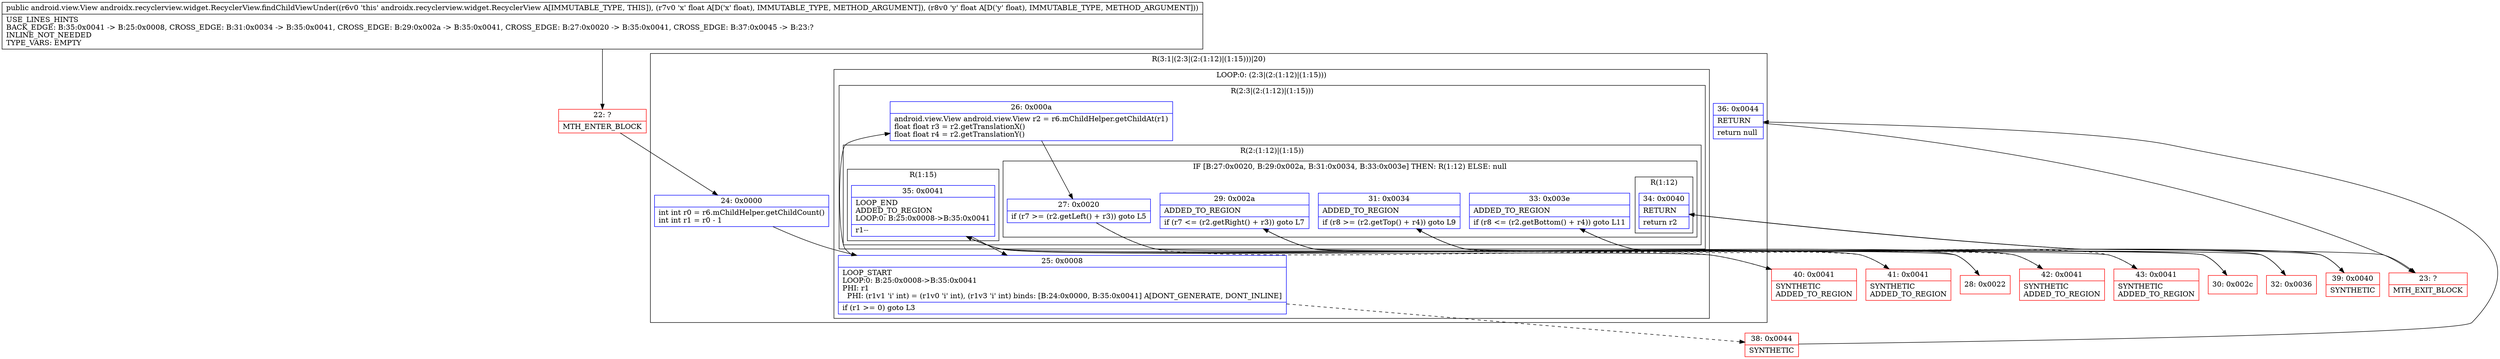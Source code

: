 digraph "CFG forandroidx.recyclerview.widget.RecyclerView.findChildViewUnder(FF)Landroid\/view\/View;" {
subgraph cluster_Region_780625011 {
label = "R(3:1|(2:3|(2:(1:12)|(1:15)))|20)";
node [shape=record,color=blue];
Node_24 [shape=record,label="{24\:\ 0x0000|int int r0 = r6.mChildHelper.getChildCount()\lint int r1 = r0 \- 1\l}"];
subgraph cluster_LoopRegion_1116196258 {
label = "LOOP:0: (2:3|(2:(1:12)|(1:15)))";
node [shape=record,color=blue];
Node_25 [shape=record,label="{25\:\ 0x0008|LOOP_START\lLOOP:0: B:25:0x0008\-\>B:35:0x0041\lPHI: r1 \l  PHI: (r1v1 'i' int) = (r1v0 'i' int), (r1v3 'i' int) binds: [B:24:0x0000, B:35:0x0041] A[DONT_GENERATE, DONT_INLINE]\l|if (r1 \>= 0) goto L3\l}"];
subgraph cluster_Region_387515462 {
label = "R(2:3|(2:(1:12)|(1:15)))";
node [shape=record,color=blue];
Node_26 [shape=record,label="{26\:\ 0x000a|android.view.View android.view.View r2 = r6.mChildHelper.getChildAt(r1)\lfloat float r3 = r2.getTranslationX()\lfloat float r4 = r2.getTranslationY()\l}"];
subgraph cluster_Region_1669936141 {
label = "R(2:(1:12)|(1:15))";
node [shape=record,color=blue];
subgraph cluster_IfRegion_36195882 {
label = "IF [B:27:0x0020, B:29:0x002a, B:31:0x0034, B:33:0x003e] THEN: R(1:12) ELSE: null";
node [shape=record,color=blue];
Node_27 [shape=record,label="{27\:\ 0x0020|if (r7 \>= (r2.getLeft() + r3)) goto L5\l}"];
Node_29 [shape=record,label="{29\:\ 0x002a|ADDED_TO_REGION\l|if (r7 \<= (r2.getRight() + r3)) goto L7\l}"];
Node_31 [shape=record,label="{31\:\ 0x0034|ADDED_TO_REGION\l|if (r8 \>= (r2.getTop() + r4)) goto L9\l}"];
Node_33 [shape=record,label="{33\:\ 0x003e|ADDED_TO_REGION\l|if (r8 \<= (r2.getBottom() + r4)) goto L11\l}"];
subgraph cluster_Region_2118023440 {
label = "R(1:12)";
node [shape=record,color=blue];
Node_34 [shape=record,label="{34\:\ 0x0040|RETURN\l|return r2\l}"];
}
}
subgraph cluster_Region_1990007774 {
label = "R(1:15)";
node [shape=record,color=blue];
Node_35 [shape=record,label="{35\:\ 0x0041|LOOP_END\lADDED_TO_REGION\lLOOP:0: B:25:0x0008\-\>B:35:0x0041\l|r1\-\-\l}"];
}
}
}
}
Node_36 [shape=record,label="{36\:\ 0x0044|RETURN\l|return null\l}"];
}
Node_22 [shape=record,color=red,label="{22\:\ ?|MTH_ENTER_BLOCK\l}"];
Node_28 [shape=record,color=red,label="{28\:\ 0x0022}"];
Node_30 [shape=record,color=red,label="{30\:\ 0x002c}"];
Node_32 [shape=record,color=red,label="{32\:\ 0x0036}"];
Node_39 [shape=record,color=red,label="{39\:\ 0x0040|SYNTHETIC\l}"];
Node_23 [shape=record,color=red,label="{23\:\ ?|MTH_EXIT_BLOCK\l}"];
Node_43 [shape=record,color=red,label="{43\:\ 0x0041|SYNTHETIC\lADDED_TO_REGION\l}"];
Node_42 [shape=record,color=red,label="{42\:\ 0x0041|SYNTHETIC\lADDED_TO_REGION\l}"];
Node_41 [shape=record,color=red,label="{41\:\ 0x0041|SYNTHETIC\lADDED_TO_REGION\l}"];
Node_40 [shape=record,color=red,label="{40\:\ 0x0041|SYNTHETIC\lADDED_TO_REGION\l}"];
Node_38 [shape=record,color=red,label="{38\:\ 0x0044|SYNTHETIC\l}"];
MethodNode[shape=record,label="{public android.view.View androidx.recyclerview.widget.RecyclerView.findChildViewUnder((r6v0 'this' androidx.recyclerview.widget.RecyclerView A[IMMUTABLE_TYPE, THIS]), (r7v0 'x' float A[D('x' float), IMMUTABLE_TYPE, METHOD_ARGUMENT]), (r8v0 'y' float A[D('y' float), IMMUTABLE_TYPE, METHOD_ARGUMENT]))  | USE_LINES_HINTS\lBACK_EDGE: B:35:0x0041 \-\> B:25:0x0008, CROSS_EDGE: B:31:0x0034 \-\> B:35:0x0041, CROSS_EDGE: B:29:0x002a \-\> B:35:0x0041, CROSS_EDGE: B:27:0x0020 \-\> B:35:0x0041, CROSS_EDGE: B:37:0x0045 \-\> B:23:?\lINLINE_NOT_NEEDED\lTYPE_VARS: EMPTY\l}"];
MethodNode -> Node_22;Node_24 -> Node_25;
Node_25 -> Node_26;
Node_25 -> Node_38[style=dashed];
Node_26 -> Node_27;
Node_27 -> Node_28;
Node_27 -> Node_40[style=dashed];
Node_29 -> Node_30;
Node_29 -> Node_41[style=dashed];
Node_31 -> Node_32;
Node_31 -> Node_42[style=dashed];
Node_33 -> Node_39;
Node_33 -> Node_43[style=dashed];
Node_34 -> Node_23;
Node_35 -> Node_25;
Node_36 -> Node_23;
Node_22 -> Node_24;
Node_28 -> Node_29;
Node_30 -> Node_31;
Node_32 -> Node_33;
Node_39 -> Node_34;
Node_43 -> Node_35;
Node_42 -> Node_35;
Node_41 -> Node_35;
Node_40 -> Node_35;
Node_38 -> Node_36;
}

